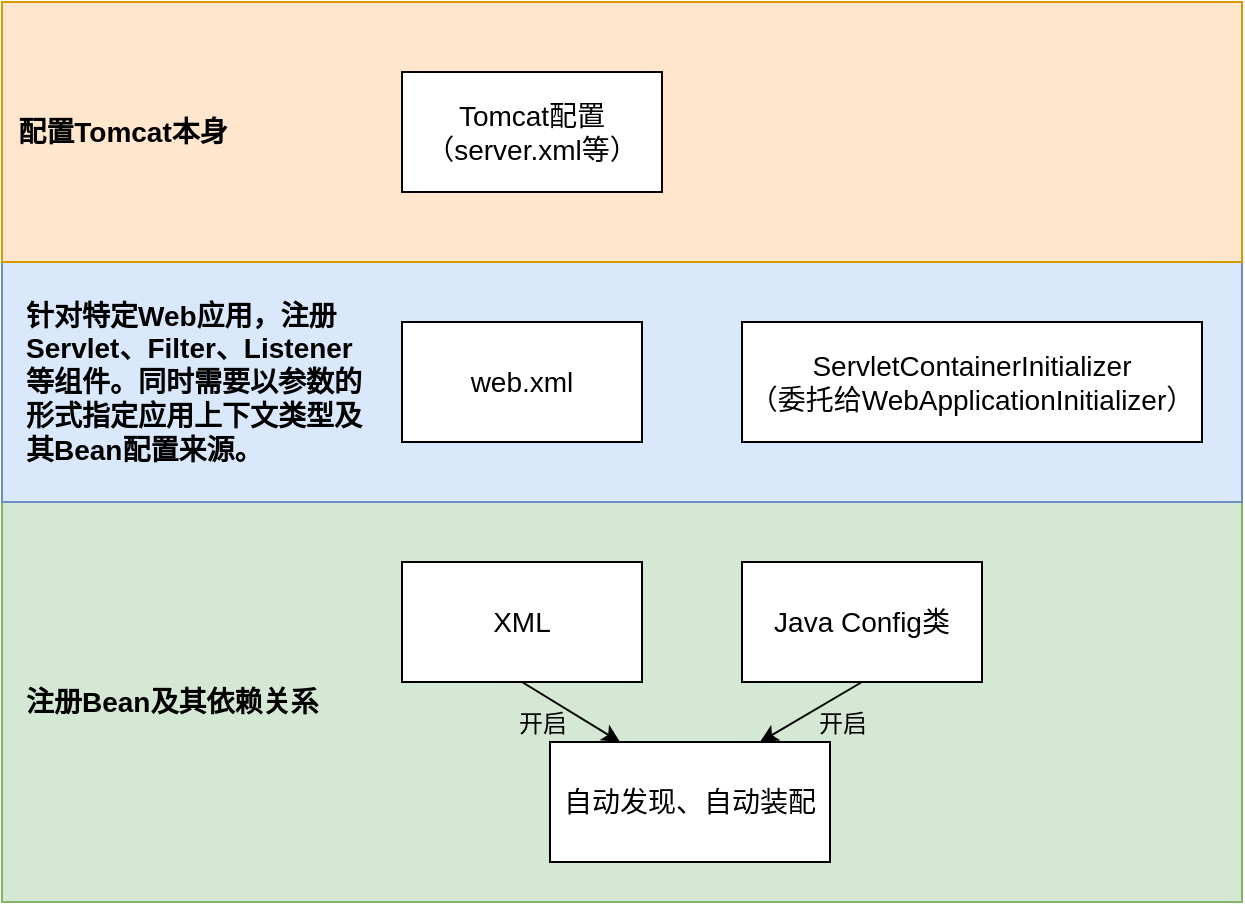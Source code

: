 <mxfile version="13.6.2" type="github">
  <diagram id="o_NL61afROuFLl70s8G4" name="Page-1">
    <mxGraphModel dx="1038" dy="548" grid="1" gridSize="10" guides="1" tooltips="1" connect="1" arrows="1" fold="1" page="1" pageScale="1" pageWidth="827" pageHeight="1169" math="0" shadow="0">
      <root>
        <mxCell id="0" />
        <mxCell id="1" parent="0" />
        <mxCell id="zePSdAftIlaU02tllaVw-1" value="" style="rounded=0;whiteSpace=wrap;html=1;fontSize=14;fillColor=#d5e8d4;strokeColor=#82b366;" vertex="1" parent="1">
          <mxGeometry y="270" width="620" height="200" as="geometry" />
        </mxCell>
        <mxCell id="zePSdAftIlaU02tllaVw-2" value="" style="rounded=0;whiteSpace=wrap;html=1;fontSize=14;fillColor=#dae8fc;strokeColor=#6c8ebf;" vertex="1" parent="1">
          <mxGeometry y="150" width="620" height="120" as="geometry" />
        </mxCell>
        <mxCell id="zePSdAftIlaU02tllaVw-3" value="" style="rounded=0;whiteSpace=wrap;html=1;fontSize=14;fillColor=#ffe6cc;strokeColor=#d79b00;" vertex="1" parent="1">
          <mxGeometry y="20" width="620" height="130" as="geometry" />
        </mxCell>
        <mxCell id="zePSdAftIlaU02tllaVw-4" value="web.xml" style="rounded=0;whiteSpace=wrap;html=1;fontSize=14;" vertex="1" parent="1">
          <mxGeometry x="200" y="180" width="120" height="60" as="geometry" />
        </mxCell>
        <mxCell id="zePSdAftIlaU02tllaVw-5" value="ServletContainerInitializer&lt;br&gt;（委托给WebApplicationInitializer）" style="rounded=0;whiteSpace=wrap;html=1;fontSize=14;" vertex="1" parent="1">
          <mxGeometry x="370" y="180" width="230" height="60" as="geometry" />
        </mxCell>
        <mxCell id="zePSdAftIlaU02tllaVw-6" style="rounded=0;orthogonalLoop=1;jettySize=auto;html=1;exitX=0.5;exitY=1;exitDx=0;exitDy=0;entryX=0.25;entryY=0;entryDx=0;entryDy=0;fontSize=14;" edge="1" parent="1" source="zePSdAftIlaU02tllaVw-7" target="zePSdAftIlaU02tllaVw-10">
          <mxGeometry relative="1" as="geometry" />
        </mxCell>
        <mxCell id="zePSdAftIlaU02tllaVw-7" value="XML" style="rounded=0;whiteSpace=wrap;html=1;fontSize=14;" vertex="1" parent="1">
          <mxGeometry x="200" y="300" width="120" height="60" as="geometry" />
        </mxCell>
        <mxCell id="zePSdAftIlaU02tllaVw-8" style="edgeStyle=none;rounded=0;orthogonalLoop=1;jettySize=auto;html=1;exitX=0.5;exitY=1;exitDx=0;exitDy=0;entryX=0.75;entryY=0;entryDx=0;entryDy=0;fontSize=14;" edge="1" parent="1" source="zePSdAftIlaU02tllaVw-9" target="zePSdAftIlaU02tllaVw-10">
          <mxGeometry relative="1" as="geometry" />
        </mxCell>
        <mxCell id="zePSdAftIlaU02tllaVw-9" value="Java Config类" style="rounded=0;whiteSpace=wrap;html=1;fontSize=14;" vertex="1" parent="1">
          <mxGeometry x="370" y="300" width="120" height="60" as="geometry" />
        </mxCell>
        <mxCell id="zePSdAftIlaU02tllaVw-10" value="自动发现、自动装配" style="rounded=0;whiteSpace=wrap;html=1;fontSize=14;" vertex="1" parent="1">
          <mxGeometry x="274" y="390" width="140" height="60" as="geometry" />
        </mxCell>
        <mxCell id="zePSdAftIlaU02tllaVw-11" value="Tomcat配置（server.xml等）" style="rounded=0;whiteSpace=wrap;html=1;fontSize=14;" vertex="1" parent="1">
          <mxGeometry x="200" y="55" width="130" height="60" as="geometry" />
        </mxCell>
        <mxCell id="zePSdAftIlaU02tllaVw-12" value="配置Tomcat本身" style="text;html=1;align=center;verticalAlign=middle;resizable=0;points=[];autosize=1;fontSize=14;fontStyle=1" vertex="1" parent="1">
          <mxGeometry y="75" width="120" height="20" as="geometry" />
        </mxCell>
        <mxCell id="zePSdAftIlaU02tllaVw-13" value="针对特定Web应用，注册&lt;br&gt;Servlet、Filter、Listener&lt;br&gt;等组件。同时需要以参数的&lt;br&gt;形式指定应用上下文类型及&lt;br&gt;其Bean配置来源。" style="text;html=1;align=left;verticalAlign=middle;resizable=0;points=[];autosize=1;fontSize=14;fontStyle=1" vertex="1" parent="1">
          <mxGeometry x="10" y="165" width="180" height="90" as="geometry" />
        </mxCell>
        <mxCell id="zePSdAftIlaU02tllaVw-14" value="注册Bean及其依赖关系" style="text;html=1;align=left;verticalAlign=middle;resizable=0;points=[];autosize=1;fontSize=14;fontStyle=1" vertex="1" parent="1">
          <mxGeometry x="10" y="360" width="160" height="20" as="geometry" />
        </mxCell>
        <mxCell id="zePSdAftIlaU02tllaVw-15" value="&lt;font style=&quot;font-size: 12px&quot;&gt;开启&lt;/font&gt;" style="text;html=1;align=center;verticalAlign=middle;resizable=0;points=[];autosize=1;fontSize=14;" vertex="1" parent="1">
          <mxGeometry x="250" y="370" width="40" height="20" as="geometry" />
        </mxCell>
        <mxCell id="zePSdAftIlaU02tllaVw-16" value="&lt;font style=&quot;font-size: 12px&quot;&gt;开启&lt;/font&gt;" style="text;html=1;align=center;verticalAlign=middle;resizable=0;points=[];autosize=1;fontSize=14;" vertex="1" parent="1">
          <mxGeometry x="400" y="370" width="40" height="20" as="geometry" />
        </mxCell>
      </root>
    </mxGraphModel>
  </diagram>
</mxfile>
